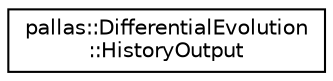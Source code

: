 digraph "Graphical Class Hierarchy"
{
  edge [fontname="Helvetica",fontsize="10",labelfontname="Helvetica",labelfontsize="10"];
  node [fontname="Helvetica",fontsize="10",shape=record];
  rankdir="LR";
  Node1 [label="pallas::DifferentialEvolution\l::HistoryOutput",height=0.2,width=0.4,color="black", fillcolor="white", style="filled",URL="$structpallas_1_1_differential_evolution_1_1_history_output.html",tooltip="Stores information about the state of the system for at a given iteration number. ..."];
}
